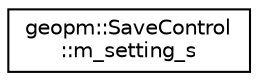 digraph "Graphical Class Hierarchy"
{
 // LATEX_PDF_SIZE
  edge [fontname="Helvetica",fontsize="10",labelfontname="Helvetica",labelfontsize="10"];
  node [fontname="Helvetica",fontsize="10",shape=record];
  rankdir="LR";
  Node0 [label="geopm::SaveControl\l::m_setting_s",height=0.2,width=0.4,color="black", fillcolor="white", style="filled",URL="$structgeopm_1_1_save_control_1_1m__setting__s.html",tooltip="Structure that holds the parameters passed to the IOGroup::write_control() method."];
}
